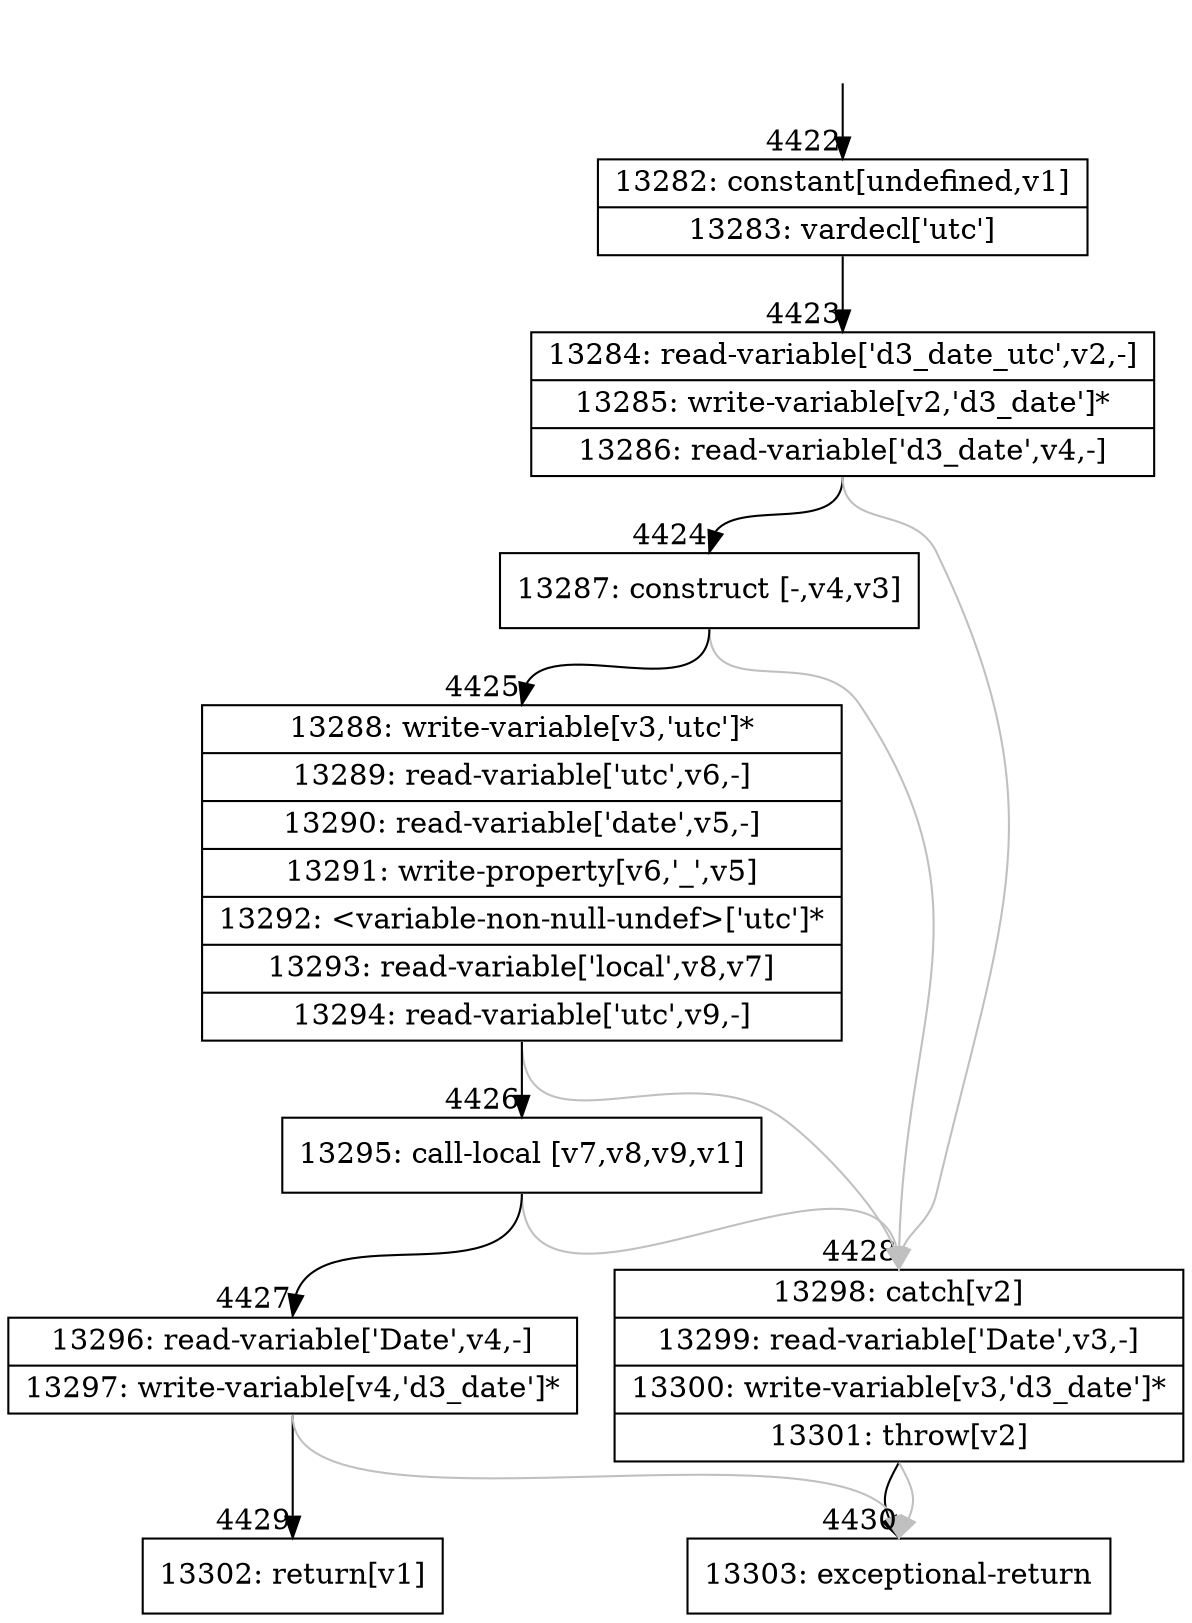 digraph {
rankdir="TD"
BB_entry409[shape=none,label=""];
BB_entry409 -> BB4422 [tailport=s, headport=n, headlabel="    4422"]
BB4422 [shape=record label="{13282: constant[undefined,v1]|13283: vardecl['utc']}" ] 
BB4422 -> BB4423 [tailport=s, headport=n, headlabel="      4423"]
BB4423 [shape=record label="{13284: read-variable['d3_date_utc',v2,-]|13285: write-variable[v2,'d3_date']*|13286: read-variable['d3_date',v4,-]}" ] 
BB4423 -> BB4424 [tailport=s, headport=n, headlabel="      4424"]
BB4423 -> BB4428 [tailport=s, headport=n, color=gray, headlabel="      4428"]
BB4424 [shape=record label="{13287: construct [-,v4,v3]}" ] 
BB4424 -> BB4425 [tailport=s, headport=n, headlabel="      4425"]
BB4424 -> BB4428 [tailport=s, headport=n, color=gray]
BB4425 [shape=record label="{13288: write-variable[v3,'utc']*|13289: read-variable['utc',v6,-]|13290: read-variable['date',v5,-]|13291: write-property[v6,'_',v5]|13292: \<variable-non-null-undef\>['utc']*|13293: read-variable['local',v8,v7]|13294: read-variable['utc',v9,-]}" ] 
BB4425 -> BB4426 [tailport=s, headport=n, headlabel="      4426"]
BB4425 -> BB4428 [tailport=s, headport=n, color=gray]
BB4426 [shape=record label="{13295: call-local [v7,v8,v9,v1]}" ] 
BB4426 -> BB4427 [tailport=s, headport=n, headlabel="      4427"]
BB4426 -> BB4428 [tailport=s, headport=n, color=gray]
BB4427 [shape=record label="{13296: read-variable['Date',v4,-]|13297: write-variable[v4,'d3_date']*}" ] 
BB4427 -> BB4429 [tailport=s, headport=n, headlabel="      4429"]
BB4427 -> BB4430 [tailport=s, headport=n, color=gray, headlabel="      4430"]
BB4428 [shape=record label="{13298: catch[v2]|13299: read-variable['Date',v3,-]|13300: write-variable[v3,'d3_date']*|13301: throw[v2]}" ] 
BB4428 -> BB4430 [tailport=s, headport=n]
BB4428 -> BB4430 [tailport=s, headport=n, color=gray]
BB4429 [shape=record label="{13302: return[v1]}" ] 
BB4430 [shape=record label="{13303: exceptional-return}" ] 
//#$~ 2573
}
